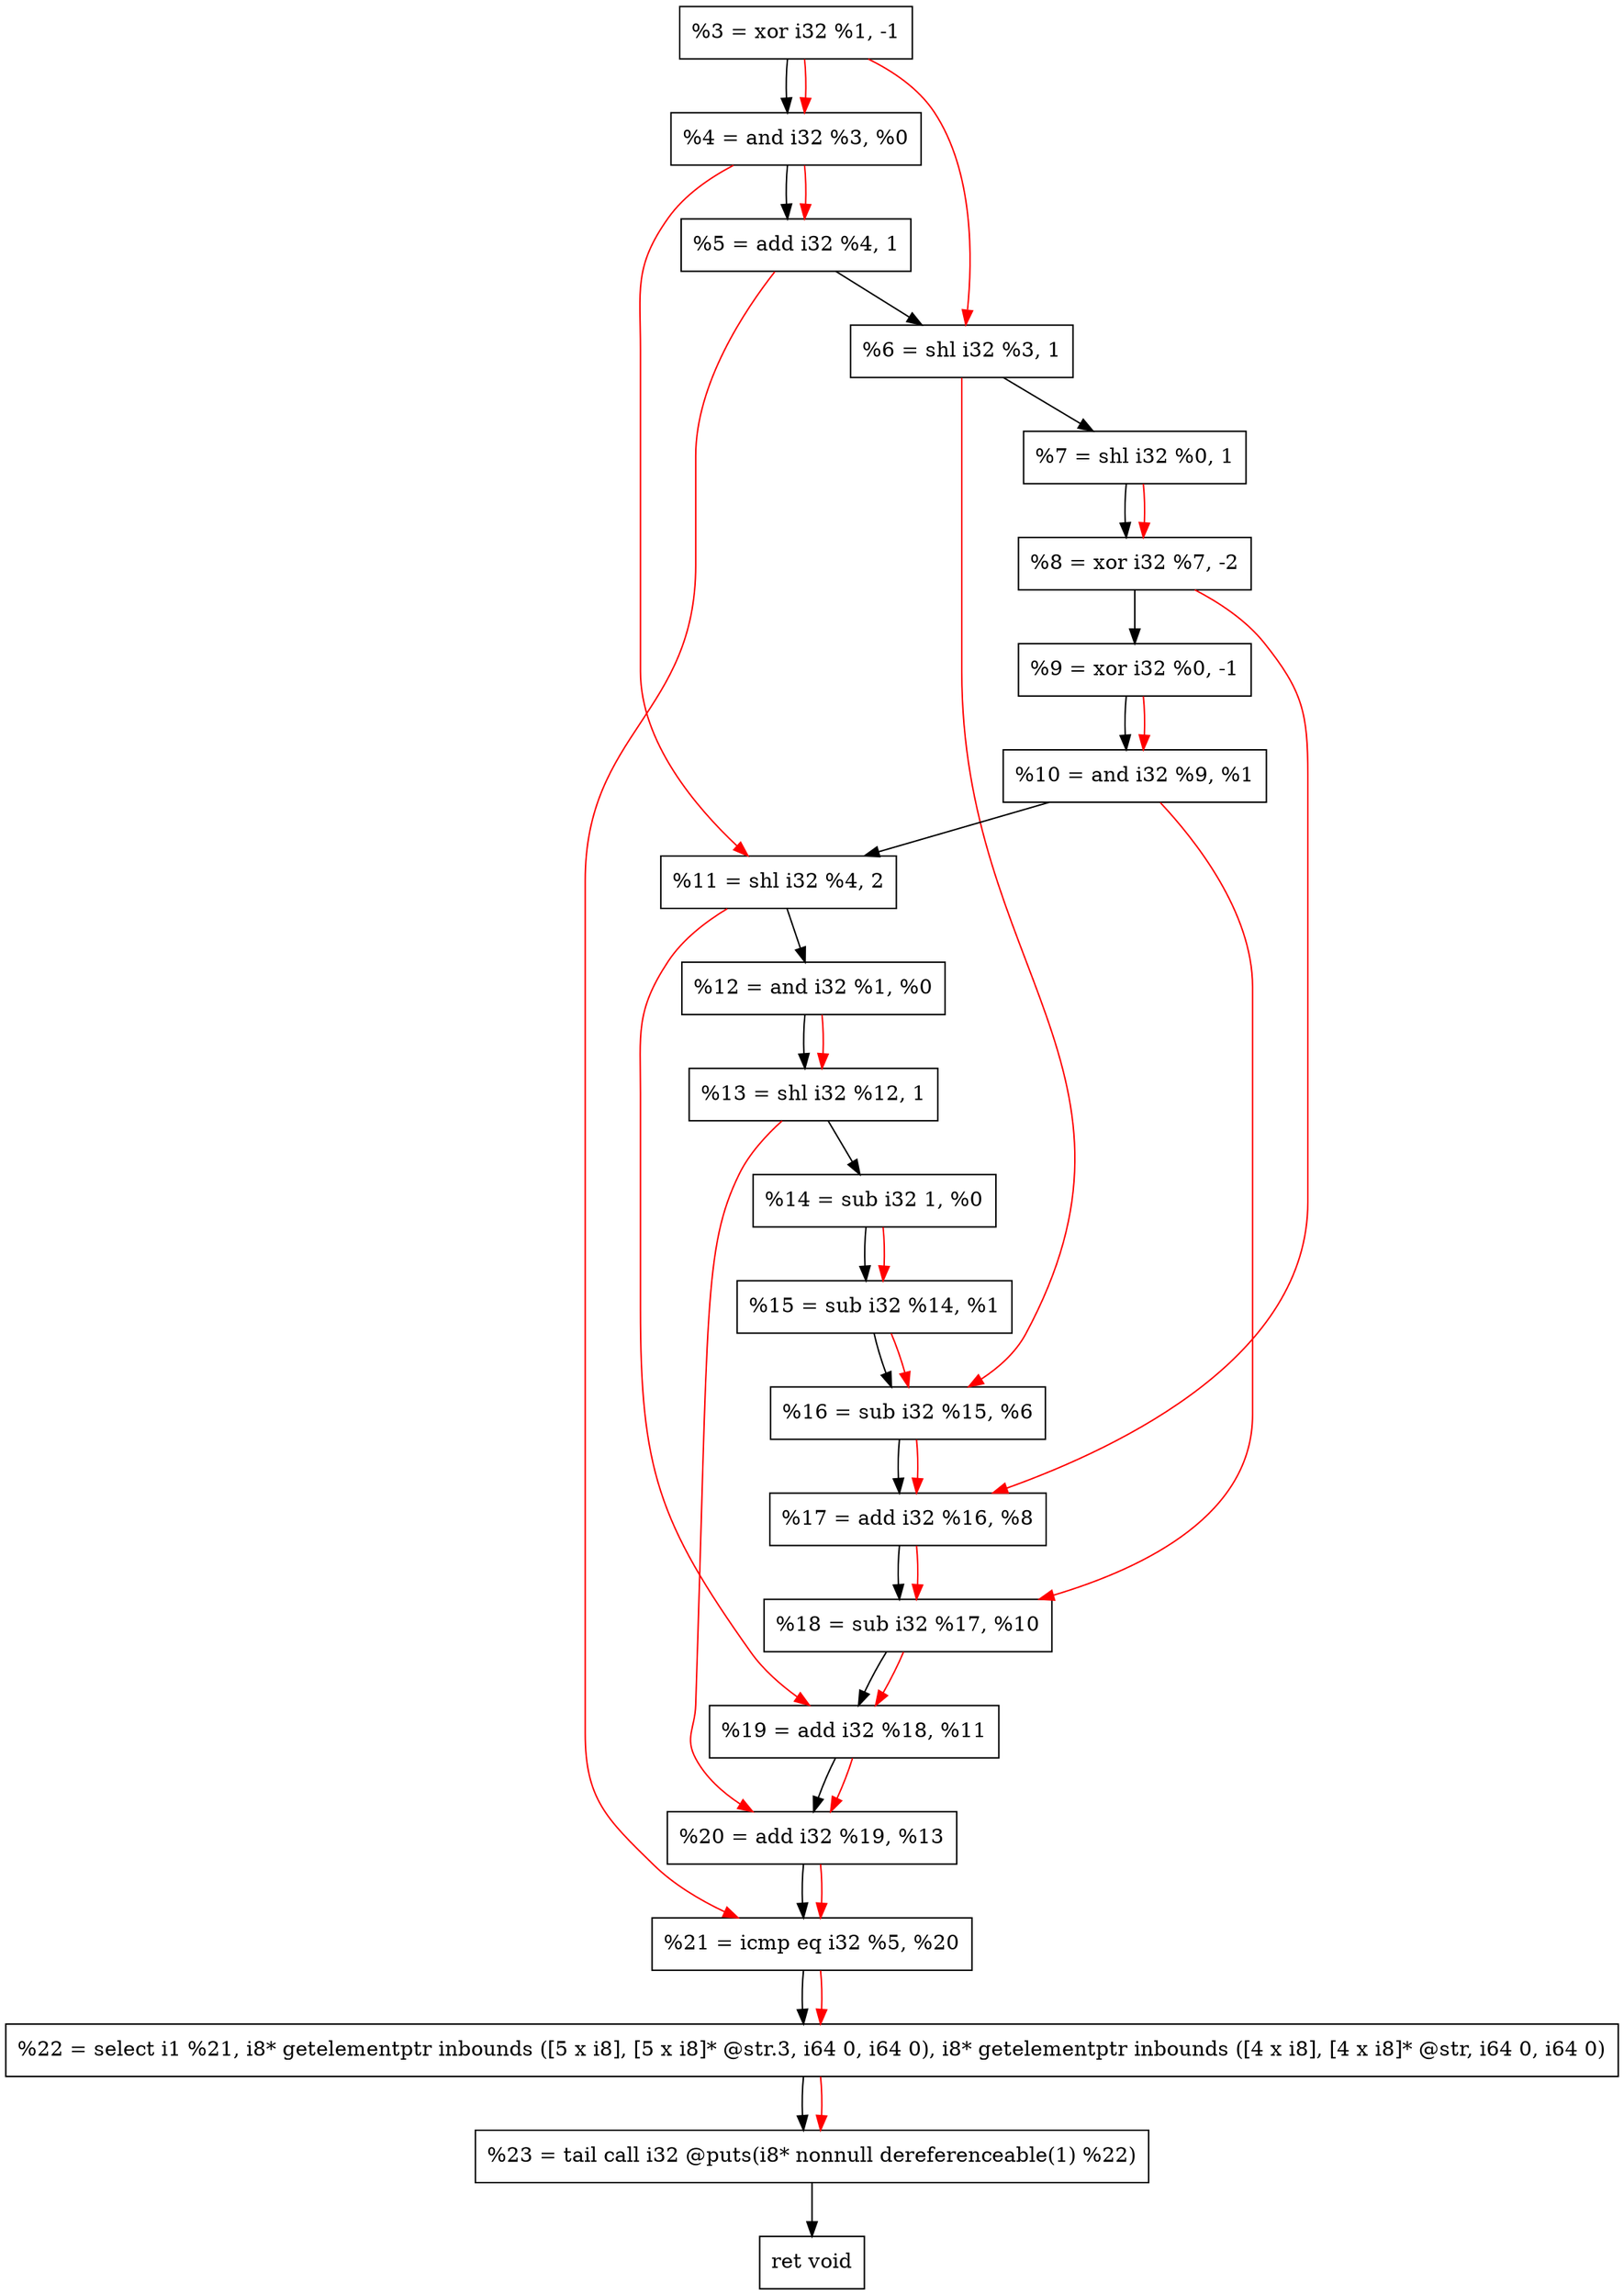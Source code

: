 digraph "DFG for'crackme' function" {
	Node0x936a90[shape=record, label="  %3 = xor i32 %1, -1"];
	Node0x936b00[shape=record, label="  %4 = and i32 %3, %0"];
	Node0x936bc0[shape=record, label="  %5 = add i32 %4, 1"];
	Node0x936c30[shape=record, label="  %6 = shl i32 %3, 1"];
	Node0x936ca0[shape=record, label="  %7 = shl i32 %0, 1"];
	Node0x936d40[shape=record, label="  %8 = xor i32 %7, -2"];
	Node0x936db0[shape=record, label="  %9 = xor i32 %0, -1"];
	Node0x936e20[shape=record, label="  %10 = and i32 %9, %1"];
	Node0x936ec0[shape=record, label="  %11 = shl i32 %4, 2"];
	Node0x936f30[shape=record, label="  %12 = and i32 %1, %0"];
	Node0x936fa0[shape=record, label="  %13 = shl i32 %12, 1"];
	Node0x937010[shape=record, label="  %14 = sub i32 1, %0"];
	Node0x937080[shape=record, label="  %15 = sub i32 %14, %1"];
	Node0x9370f0[shape=record, label="  %16 = sub i32 %15, %6"];
	Node0x937160[shape=record, label="  %17 = add i32 %16, %8"];
	Node0x9371d0[shape=record, label="  %18 = sub i32 %17, %10"];
	Node0x937240[shape=record, label="  %19 = add i32 %18, %11"];
	Node0x9372b0[shape=record, label="  %20 = add i32 %19, %13"];
	Node0x937320[shape=record, label="  %21 = icmp eq i32 %5, %20"];
	Node0x8d7268[shape=record, label="  %22 = select i1 %21, i8* getelementptr inbounds ([5 x i8], [5 x i8]* @str.3, i64 0, i64 0), i8* getelementptr inbounds ([4 x i8], [4 x i8]* @str, i64 0, i64 0)"];
	Node0x9377c0[shape=record, label="  %23 = tail call i32 @puts(i8* nonnull dereferenceable(1) %22)"];
	Node0x937810[shape=record, label="  ret void"];
	Node0x936a90 -> Node0x936b00;
	Node0x936b00 -> Node0x936bc0;
	Node0x936bc0 -> Node0x936c30;
	Node0x936c30 -> Node0x936ca0;
	Node0x936ca0 -> Node0x936d40;
	Node0x936d40 -> Node0x936db0;
	Node0x936db0 -> Node0x936e20;
	Node0x936e20 -> Node0x936ec0;
	Node0x936ec0 -> Node0x936f30;
	Node0x936f30 -> Node0x936fa0;
	Node0x936fa0 -> Node0x937010;
	Node0x937010 -> Node0x937080;
	Node0x937080 -> Node0x9370f0;
	Node0x9370f0 -> Node0x937160;
	Node0x937160 -> Node0x9371d0;
	Node0x9371d0 -> Node0x937240;
	Node0x937240 -> Node0x9372b0;
	Node0x9372b0 -> Node0x937320;
	Node0x937320 -> Node0x8d7268;
	Node0x8d7268 -> Node0x9377c0;
	Node0x9377c0 -> Node0x937810;
edge [color=red]
	Node0x936a90 -> Node0x936b00;
	Node0x936b00 -> Node0x936bc0;
	Node0x936a90 -> Node0x936c30;
	Node0x936ca0 -> Node0x936d40;
	Node0x936db0 -> Node0x936e20;
	Node0x936b00 -> Node0x936ec0;
	Node0x936f30 -> Node0x936fa0;
	Node0x937010 -> Node0x937080;
	Node0x937080 -> Node0x9370f0;
	Node0x936c30 -> Node0x9370f0;
	Node0x9370f0 -> Node0x937160;
	Node0x936d40 -> Node0x937160;
	Node0x937160 -> Node0x9371d0;
	Node0x936e20 -> Node0x9371d0;
	Node0x9371d0 -> Node0x937240;
	Node0x936ec0 -> Node0x937240;
	Node0x937240 -> Node0x9372b0;
	Node0x936fa0 -> Node0x9372b0;
	Node0x936bc0 -> Node0x937320;
	Node0x9372b0 -> Node0x937320;
	Node0x937320 -> Node0x8d7268;
	Node0x8d7268 -> Node0x9377c0;
}
